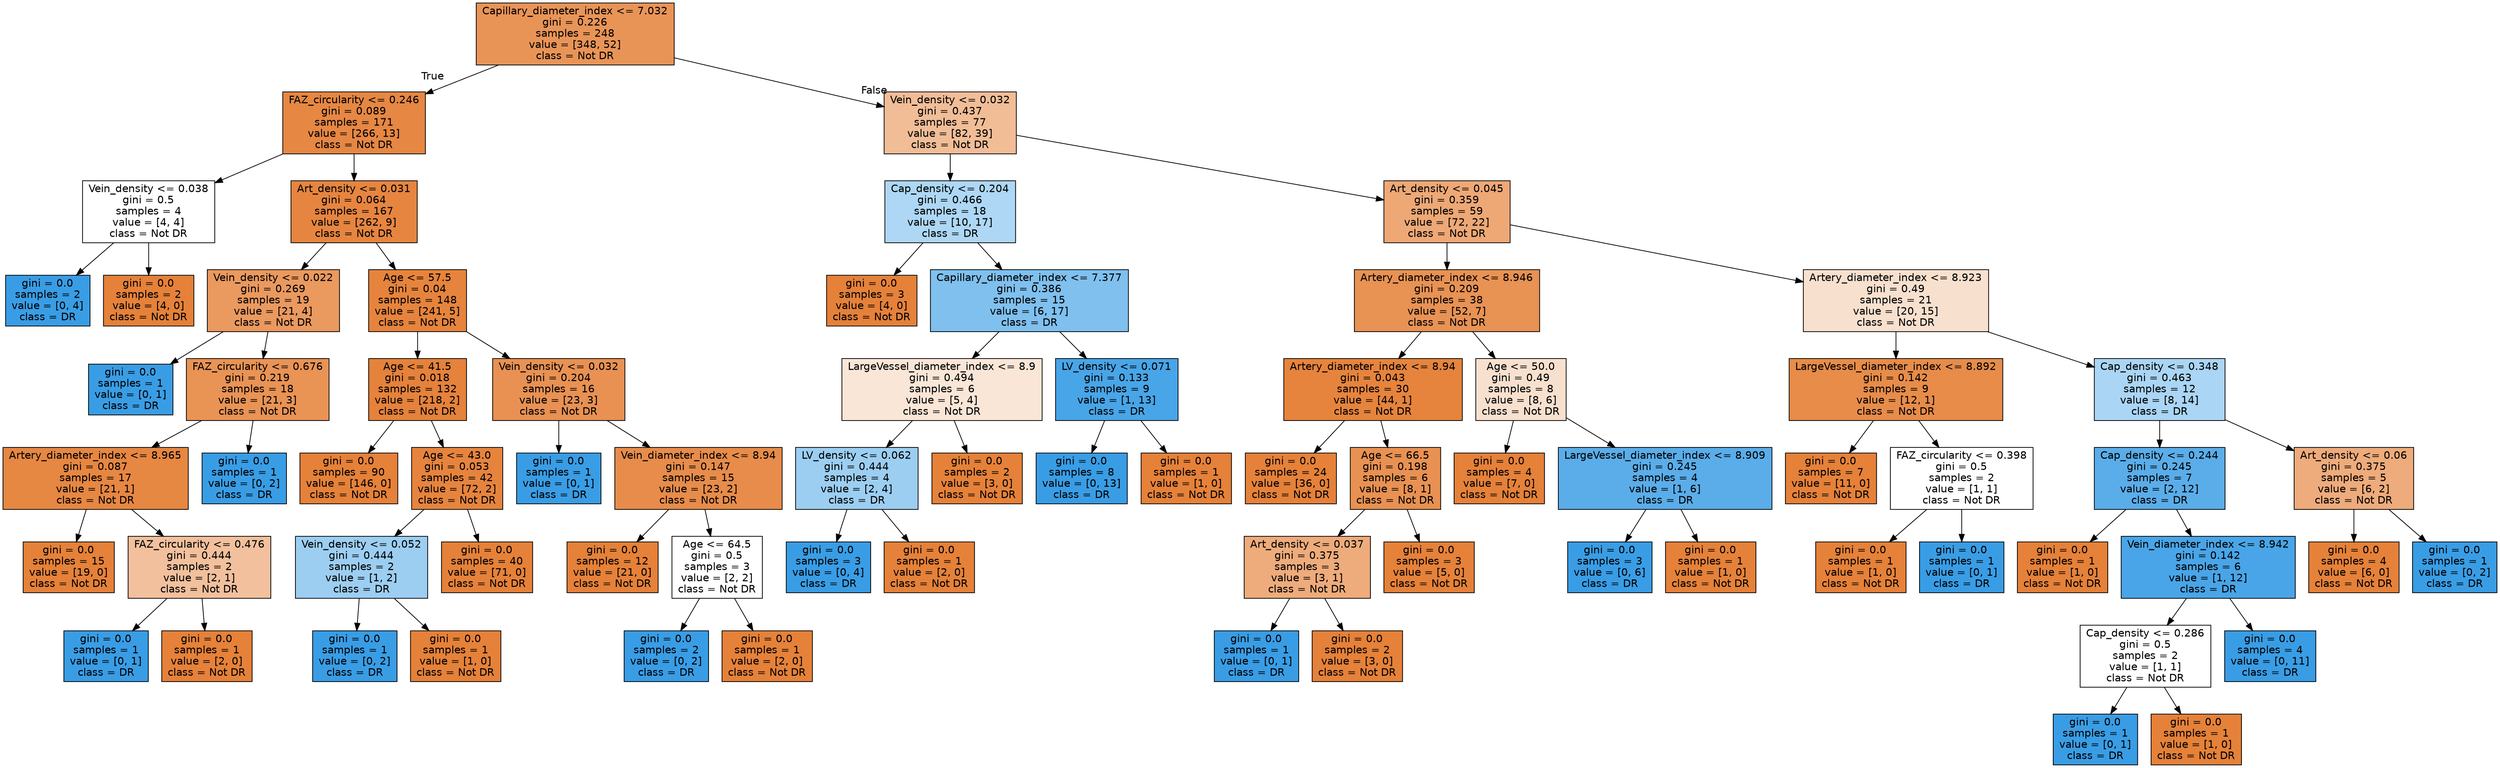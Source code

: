 digraph Tree {
node [shape=box, style="filled", color="black", fontname="helvetica"] ;
edge [fontname="helvetica"] ;
0 [label="Capillary_diameter_index <= 7.032\ngini = 0.226\nsamples = 248\nvalue = [348, 52]\nclass = Not DR", fillcolor="#e99457"] ;
1 [label="FAZ_circularity <= 0.246\ngini = 0.089\nsamples = 171\nvalue = [266, 13]\nclass = Not DR", fillcolor="#e68743"] ;
0 -> 1 [labeldistance=2.5, labelangle=45, headlabel="True"] ;
2 [label="Vein_density <= 0.038\ngini = 0.5\nsamples = 4\nvalue = [4, 4]\nclass = Not DR", fillcolor="#ffffff"] ;
1 -> 2 ;
3 [label="gini = 0.0\nsamples = 2\nvalue = [0, 4]\nclass = DR", fillcolor="#399de5"] ;
2 -> 3 ;
4 [label="gini = 0.0\nsamples = 2\nvalue = [4, 0]\nclass = Not DR", fillcolor="#e58139"] ;
2 -> 4 ;
5 [label="Art_density <= 0.031\ngini = 0.064\nsamples = 167\nvalue = [262, 9]\nclass = Not DR", fillcolor="#e68540"] ;
1 -> 5 ;
6 [label="Vein_density <= 0.022\ngini = 0.269\nsamples = 19\nvalue = [21, 4]\nclass = Not DR", fillcolor="#ea995f"] ;
5 -> 6 ;
7 [label="gini = 0.0\nsamples = 1\nvalue = [0, 1]\nclass = DR", fillcolor="#399de5"] ;
6 -> 7 ;
8 [label="FAZ_circularity <= 0.676\ngini = 0.219\nsamples = 18\nvalue = [21, 3]\nclass = Not DR", fillcolor="#e99355"] ;
6 -> 8 ;
9 [label="Artery_diameter_index <= 8.965\ngini = 0.087\nsamples = 17\nvalue = [21, 1]\nclass = Not DR", fillcolor="#e68742"] ;
8 -> 9 ;
10 [label="gini = 0.0\nsamples = 15\nvalue = [19, 0]\nclass = Not DR", fillcolor="#e58139"] ;
9 -> 10 ;
11 [label="FAZ_circularity <= 0.476\ngini = 0.444\nsamples = 2\nvalue = [2, 1]\nclass = Not DR", fillcolor="#f2c09c"] ;
9 -> 11 ;
12 [label="gini = 0.0\nsamples = 1\nvalue = [0, 1]\nclass = DR", fillcolor="#399de5"] ;
11 -> 12 ;
13 [label="gini = 0.0\nsamples = 1\nvalue = [2, 0]\nclass = Not DR", fillcolor="#e58139"] ;
11 -> 13 ;
14 [label="gini = 0.0\nsamples = 1\nvalue = [0, 2]\nclass = DR", fillcolor="#399de5"] ;
8 -> 14 ;
15 [label="Age <= 57.5\ngini = 0.04\nsamples = 148\nvalue = [241, 5]\nclass = Not DR", fillcolor="#e6843d"] ;
5 -> 15 ;
16 [label="Age <= 41.5\ngini = 0.018\nsamples = 132\nvalue = [218, 2]\nclass = Not DR", fillcolor="#e5823b"] ;
15 -> 16 ;
17 [label="gini = 0.0\nsamples = 90\nvalue = [146, 0]\nclass = Not DR", fillcolor="#e58139"] ;
16 -> 17 ;
18 [label="Age <= 43.0\ngini = 0.053\nsamples = 42\nvalue = [72, 2]\nclass = Not DR", fillcolor="#e6843e"] ;
16 -> 18 ;
19 [label="Vein_density <= 0.052\ngini = 0.444\nsamples = 2\nvalue = [1, 2]\nclass = DR", fillcolor="#9ccef2"] ;
18 -> 19 ;
20 [label="gini = 0.0\nsamples = 1\nvalue = [0, 2]\nclass = DR", fillcolor="#399de5"] ;
19 -> 20 ;
21 [label="gini = 0.0\nsamples = 1\nvalue = [1, 0]\nclass = Not DR", fillcolor="#e58139"] ;
19 -> 21 ;
22 [label="gini = 0.0\nsamples = 40\nvalue = [71, 0]\nclass = Not DR", fillcolor="#e58139"] ;
18 -> 22 ;
23 [label="Vein_density <= 0.032\ngini = 0.204\nsamples = 16\nvalue = [23, 3]\nclass = Not DR", fillcolor="#e89153"] ;
15 -> 23 ;
24 [label="gini = 0.0\nsamples = 1\nvalue = [0, 1]\nclass = DR", fillcolor="#399de5"] ;
23 -> 24 ;
25 [label="Vein_diameter_index <= 8.94\ngini = 0.147\nsamples = 15\nvalue = [23, 2]\nclass = Not DR", fillcolor="#e78c4a"] ;
23 -> 25 ;
26 [label="gini = 0.0\nsamples = 12\nvalue = [21, 0]\nclass = Not DR", fillcolor="#e58139"] ;
25 -> 26 ;
27 [label="Age <= 64.5\ngini = 0.5\nsamples = 3\nvalue = [2, 2]\nclass = Not DR", fillcolor="#ffffff"] ;
25 -> 27 ;
28 [label="gini = 0.0\nsamples = 2\nvalue = [0, 2]\nclass = DR", fillcolor="#399de5"] ;
27 -> 28 ;
29 [label="gini = 0.0\nsamples = 1\nvalue = [2, 0]\nclass = Not DR", fillcolor="#e58139"] ;
27 -> 29 ;
30 [label="Vein_density <= 0.032\ngini = 0.437\nsamples = 77\nvalue = [82, 39]\nclass = Not DR", fillcolor="#f1bd97"] ;
0 -> 30 [labeldistance=2.5, labelangle=-45, headlabel="False"] ;
31 [label="Cap_density <= 0.204\ngini = 0.466\nsamples = 18\nvalue = [10, 17]\nclass = DR", fillcolor="#add7f4"] ;
30 -> 31 ;
32 [label="gini = 0.0\nsamples = 3\nvalue = [4, 0]\nclass = Not DR", fillcolor="#e58139"] ;
31 -> 32 ;
33 [label="Capillary_diameter_index <= 7.377\ngini = 0.386\nsamples = 15\nvalue = [6, 17]\nclass = DR", fillcolor="#7fc0ee"] ;
31 -> 33 ;
34 [label="LargeVessel_diameter_index <= 8.9\ngini = 0.494\nsamples = 6\nvalue = [5, 4]\nclass = Not DR", fillcolor="#fae6d7"] ;
33 -> 34 ;
35 [label="LV_density <= 0.062\ngini = 0.444\nsamples = 4\nvalue = [2, 4]\nclass = DR", fillcolor="#9ccef2"] ;
34 -> 35 ;
36 [label="gini = 0.0\nsamples = 3\nvalue = [0, 4]\nclass = DR", fillcolor="#399de5"] ;
35 -> 36 ;
37 [label="gini = 0.0\nsamples = 1\nvalue = [2, 0]\nclass = Not DR", fillcolor="#e58139"] ;
35 -> 37 ;
38 [label="gini = 0.0\nsamples = 2\nvalue = [3, 0]\nclass = Not DR", fillcolor="#e58139"] ;
34 -> 38 ;
39 [label="LV_density <= 0.071\ngini = 0.133\nsamples = 9\nvalue = [1, 13]\nclass = DR", fillcolor="#48a5e7"] ;
33 -> 39 ;
40 [label="gini = 0.0\nsamples = 8\nvalue = [0, 13]\nclass = DR", fillcolor="#399de5"] ;
39 -> 40 ;
41 [label="gini = 0.0\nsamples = 1\nvalue = [1, 0]\nclass = Not DR", fillcolor="#e58139"] ;
39 -> 41 ;
42 [label="Art_density <= 0.045\ngini = 0.359\nsamples = 59\nvalue = [72, 22]\nclass = Not DR", fillcolor="#eda876"] ;
30 -> 42 ;
43 [label="Artery_diameter_index <= 8.946\ngini = 0.209\nsamples = 38\nvalue = [52, 7]\nclass = Not DR", fillcolor="#e89254"] ;
42 -> 43 ;
44 [label="Artery_diameter_index <= 8.94\ngini = 0.043\nsamples = 30\nvalue = [44, 1]\nclass = Not DR", fillcolor="#e6843d"] ;
43 -> 44 ;
45 [label="gini = 0.0\nsamples = 24\nvalue = [36, 0]\nclass = Not DR", fillcolor="#e58139"] ;
44 -> 45 ;
46 [label="Age <= 66.5\ngini = 0.198\nsamples = 6\nvalue = [8, 1]\nclass = Not DR", fillcolor="#e89152"] ;
44 -> 46 ;
47 [label="Art_density <= 0.037\ngini = 0.375\nsamples = 3\nvalue = [3, 1]\nclass = Not DR", fillcolor="#eeab7b"] ;
46 -> 47 ;
48 [label="gini = 0.0\nsamples = 1\nvalue = [0, 1]\nclass = DR", fillcolor="#399de5"] ;
47 -> 48 ;
49 [label="gini = 0.0\nsamples = 2\nvalue = [3, 0]\nclass = Not DR", fillcolor="#e58139"] ;
47 -> 49 ;
50 [label="gini = 0.0\nsamples = 3\nvalue = [5, 0]\nclass = Not DR", fillcolor="#e58139"] ;
46 -> 50 ;
51 [label="Age <= 50.0\ngini = 0.49\nsamples = 8\nvalue = [8, 6]\nclass = Not DR", fillcolor="#f8e0ce"] ;
43 -> 51 ;
52 [label="gini = 0.0\nsamples = 4\nvalue = [7, 0]\nclass = Not DR", fillcolor="#e58139"] ;
51 -> 52 ;
53 [label="LargeVessel_diameter_index <= 8.909\ngini = 0.245\nsamples = 4\nvalue = [1, 6]\nclass = DR", fillcolor="#5aade9"] ;
51 -> 53 ;
54 [label="gini = 0.0\nsamples = 3\nvalue = [0, 6]\nclass = DR", fillcolor="#399de5"] ;
53 -> 54 ;
55 [label="gini = 0.0\nsamples = 1\nvalue = [1, 0]\nclass = Not DR", fillcolor="#e58139"] ;
53 -> 55 ;
56 [label="Artery_diameter_index <= 8.923\ngini = 0.49\nsamples = 21\nvalue = [20, 15]\nclass = Not DR", fillcolor="#f8e0ce"] ;
42 -> 56 ;
57 [label="LargeVessel_diameter_index <= 8.892\ngini = 0.142\nsamples = 9\nvalue = [12, 1]\nclass = Not DR", fillcolor="#e78c49"] ;
56 -> 57 ;
58 [label="gini = 0.0\nsamples = 7\nvalue = [11, 0]\nclass = Not DR", fillcolor="#e58139"] ;
57 -> 58 ;
59 [label="FAZ_circularity <= 0.398\ngini = 0.5\nsamples = 2\nvalue = [1, 1]\nclass = Not DR", fillcolor="#ffffff"] ;
57 -> 59 ;
60 [label="gini = 0.0\nsamples = 1\nvalue = [1, 0]\nclass = Not DR", fillcolor="#e58139"] ;
59 -> 60 ;
61 [label="gini = 0.0\nsamples = 1\nvalue = [0, 1]\nclass = DR", fillcolor="#399de5"] ;
59 -> 61 ;
62 [label="Cap_density <= 0.348\ngini = 0.463\nsamples = 12\nvalue = [8, 14]\nclass = DR", fillcolor="#aad5f4"] ;
56 -> 62 ;
63 [label="Cap_density <= 0.244\ngini = 0.245\nsamples = 7\nvalue = [2, 12]\nclass = DR", fillcolor="#5aade9"] ;
62 -> 63 ;
64 [label="gini = 0.0\nsamples = 1\nvalue = [1, 0]\nclass = Not DR", fillcolor="#e58139"] ;
63 -> 64 ;
65 [label="Vein_diameter_index <= 8.942\ngini = 0.142\nsamples = 6\nvalue = [1, 12]\nclass = DR", fillcolor="#49a5e7"] ;
63 -> 65 ;
66 [label="Cap_density <= 0.286\ngini = 0.5\nsamples = 2\nvalue = [1, 1]\nclass = Not DR", fillcolor="#ffffff"] ;
65 -> 66 ;
67 [label="gini = 0.0\nsamples = 1\nvalue = [0, 1]\nclass = DR", fillcolor="#399de5"] ;
66 -> 67 ;
68 [label="gini = 0.0\nsamples = 1\nvalue = [1, 0]\nclass = Not DR", fillcolor="#e58139"] ;
66 -> 68 ;
69 [label="gini = 0.0\nsamples = 4\nvalue = [0, 11]\nclass = DR", fillcolor="#399de5"] ;
65 -> 69 ;
70 [label="Art_density <= 0.06\ngini = 0.375\nsamples = 5\nvalue = [6, 2]\nclass = Not DR", fillcolor="#eeab7b"] ;
62 -> 70 ;
71 [label="gini = 0.0\nsamples = 4\nvalue = [6, 0]\nclass = Not DR", fillcolor="#e58139"] ;
70 -> 71 ;
72 [label="gini = 0.0\nsamples = 1\nvalue = [0, 2]\nclass = DR", fillcolor="#399de5"] ;
70 -> 72 ;
}